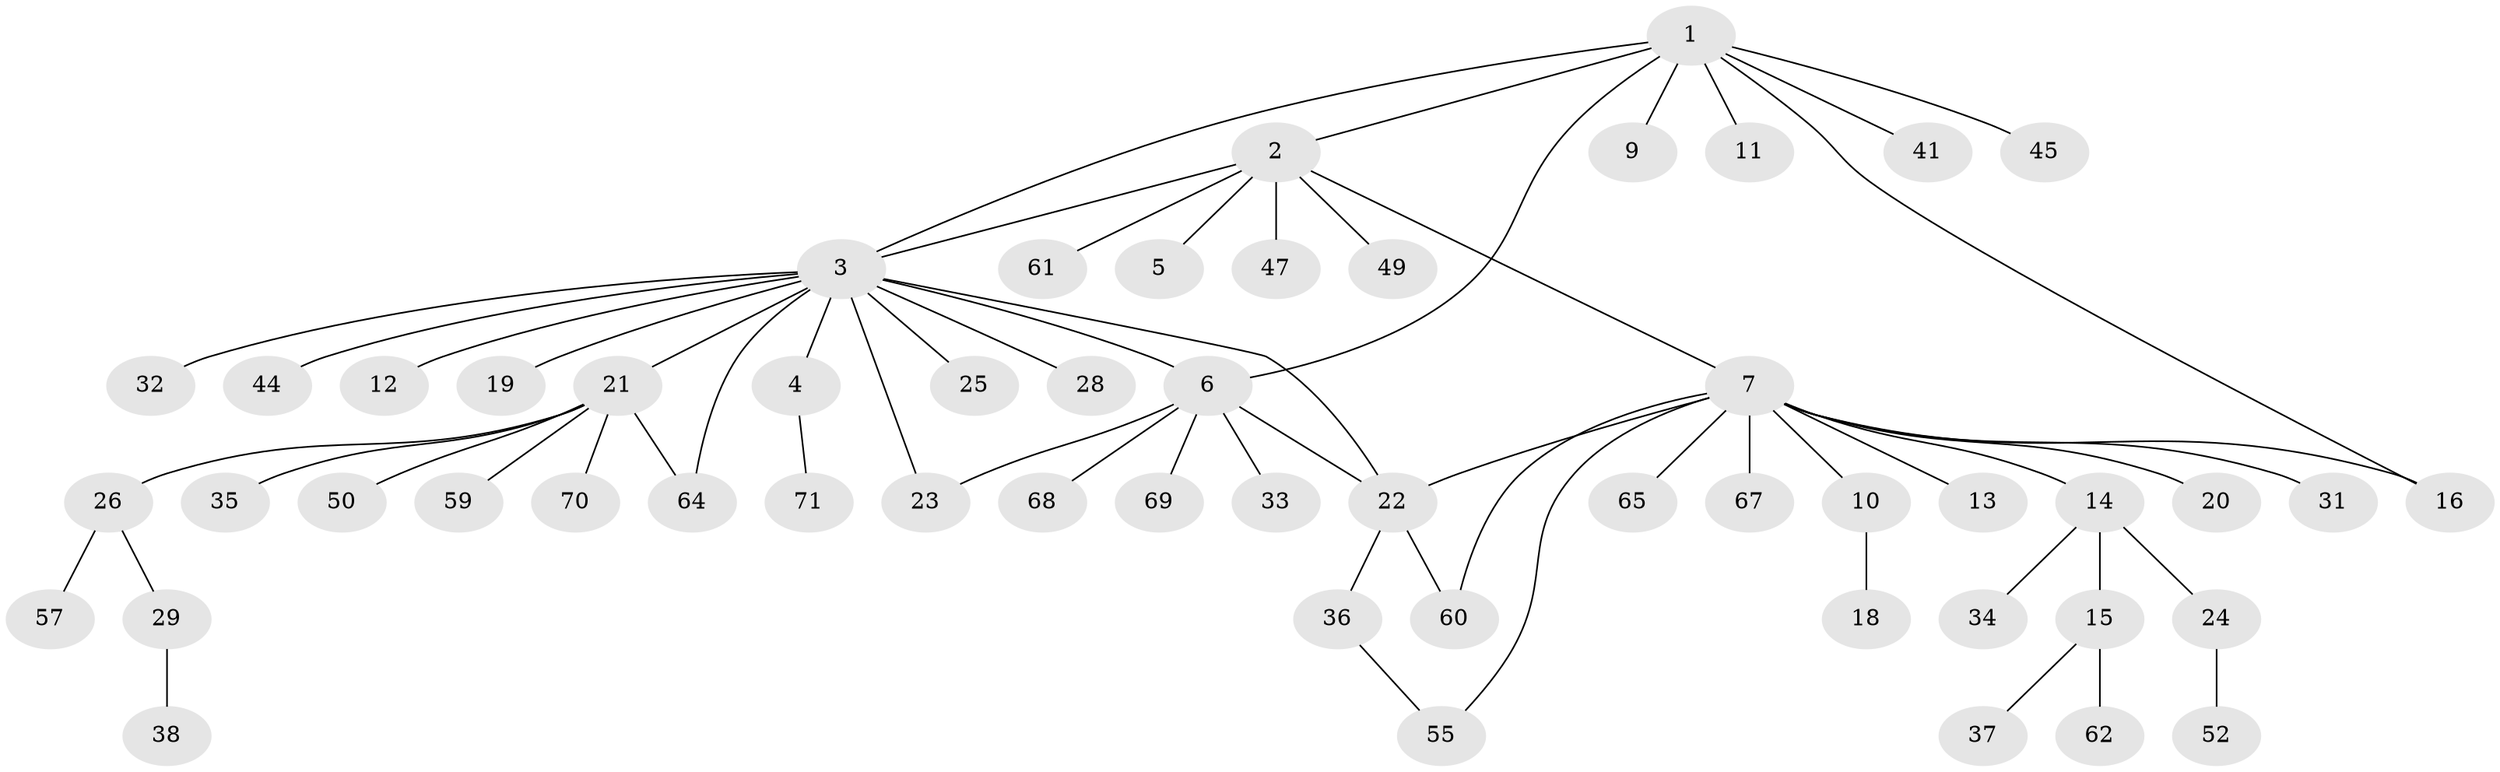 // original degree distribution, {9: 0.013888888888888888, 8: 0.041666666666666664, 11: 0.013888888888888888, 3: 0.08333333333333333, 1: 0.6527777777777778, 13: 0.013888888888888888, 5: 0.027777777777777776, 4: 0.041666666666666664, 2: 0.1111111111111111}
// Generated by graph-tools (version 1.1) at 2025/41/03/06/25 10:41:49]
// undirected, 54 vertices, 62 edges
graph export_dot {
graph [start="1"]
  node [color=gray90,style=filled];
  1 [super="+43"];
  2 [super="+58"];
  3 [super="+8"];
  4 [super="+63"];
  5;
  6 [super="+27"];
  7 [super="+17"];
  9;
  10 [super="+51"];
  11;
  12;
  13;
  14 [super="+42"];
  15 [super="+30"];
  16 [super="+46"];
  18;
  19;
  20;
  21 [super="+56"];
  22 [super="+53"];
  23;
  24;
  25;
  26 [super="+40"];
  28;
  29;
  31;
  32;
  33;
  34;
  35;
  36 [super="+39"];
  37;
  38;
  41 [super="+48"];
  44 [super="+54"];
  45;
  47;
  49;
  50;
  52;
  55;
  57;
  59;
  60;
  61;
  62 [super="+66"];
  64 [super="+72"];
  65;
  67;
  68;
  69;
  70;
  71;
  1 -- 2;
  1 -- 3;
  1 -- 6;
  1 -- 9;
  1 -- 11;
  1 -- 16;
  1 -- 41;
  1 -- 45;
  2 -- 3;
  2 -- 5;
  2 -- 7;
  2 -- 47;
  2 -- 49;
  2 -- 61;
  3 -- 4;
  3 -- 12;
  3 -- 19;
  3 -- 22;
  3 -- 23;
  3 -- 25;
  3 -- 32;
  3 -- 44;
  3 -- 64;
  3 -- 21;
  3 -- 6;
  3 -- 28;
  4 -- 71;
  6 -- 22;
  6 -- 23;
  6 -- 33;
  6 -- 68;
  6 -- 69;
  7 -- 10;
  7 -- 13;
  7 -- 14;
  7 -- 16;
  7 -- 20;
  7 -- 31;
  7 -- 55;
  7 -- 60;
  7 -- 65;
  7 -- 67;
  7 -- 22;
  10 -- 18;
  14 -- 15;
  14 -- 24;
  14 -- 34;
  15 -- 37;
  15 -- 62;
  21 -- 26;
  21 -- 35;
  21 -- 50;
  21 -- 59;
  21 -- 64;
  21 -- 70;
  22 -- 36;
  22 -- 60;
  24 -- 52;
  26 -- 29;
  26 -- 57;
  29 -- 38;
  36 -- 55;
}
